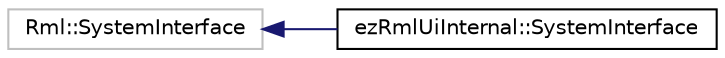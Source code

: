 digraph "Graphical Class Hierarchy"
{
 // LATEX_PDF_SIZE
  edge [fontname="Helvetica",fontsize="10",labelfontname="Helvetica",labelfontsize="10"];
  node [fontname="Helvetica",fontsize="10",shape=record];
  rankdir="LR";
  Node4188 [label="Rml::SystemInterface",height=0.2,width=0.4,color="grey75", fillcolor="white", style="filled",tooltip=" "];
  Node4188 -> Node0 [dir="back",color="midnightblue",fontsize="10",style="solid",fontname="Helvetica"];
  Node0 [label="ezRmlUiInternal::SystemInterface",height=0.2,width=0.4,color="black", fillcolor="white", style="filled",URL="$d3/dd9/classez_rml_ui_internal_1_1_system_interface.htm",tooltip=" "];
}
